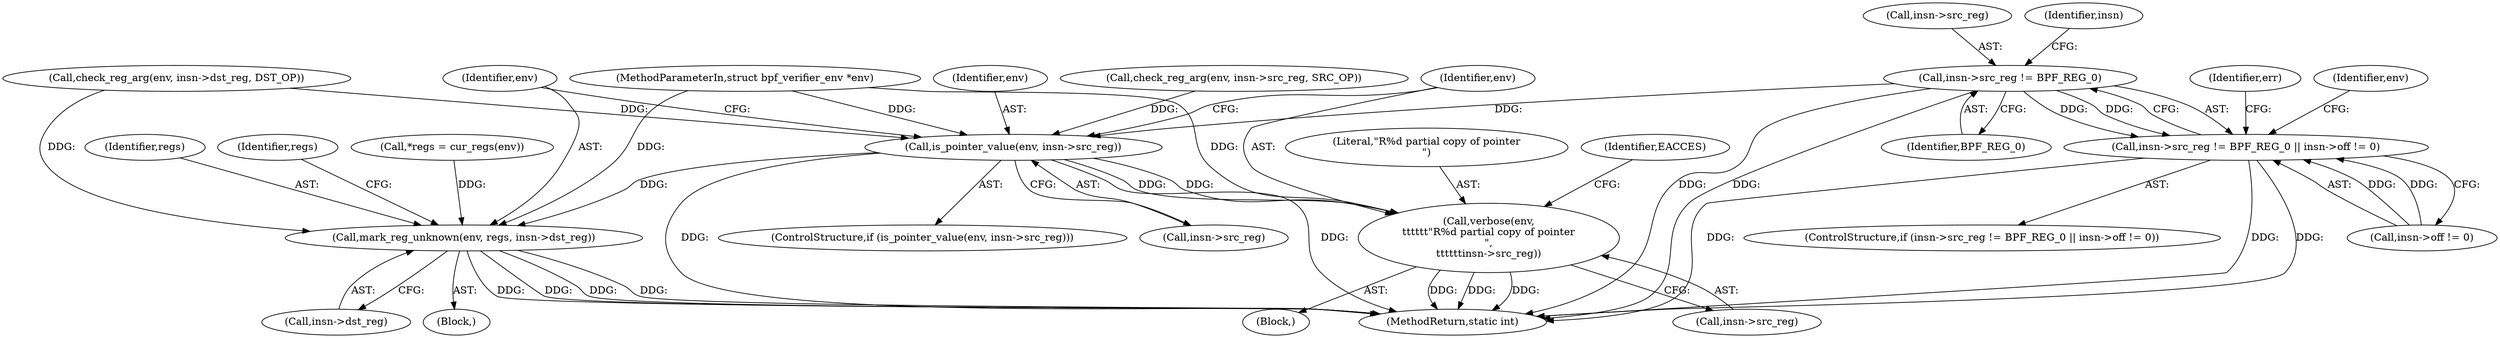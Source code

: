 digraph "0_linux_0c17d1d2c61936401f4702e1846e2c19b200f958_0@pointer" {
"1000310" [label="(Call,insn->src_reg != BPF_REG_0)"];
"1000309" [label="(Call,insn->src_reg != BPF_REG_0 || insn->off != 0)"];
"1000378" [label="(Call,is_pointer_value(env, insn->src_reg))"];
"1000384" [label="(Call,verbose(env,\n\t\t\t\t\t\t\"R%d partial copy of pointer\n\",\n\t\t\t\t\t\tinsn->src_reg))"];
"1000393" [label="(Call,mark_reg_unknown(env, regs, insn->dst_reg))"];
"1000385" [label="(Identifier,env)"];
"1000378" [label="(Call,is_pointer_value(env, insn->src_reg))"];
"1000329" [label="(Call,check_reg_arg(env, insn->dst_reg, DST_OP))"];
"1000651" [label="(MethodReturn,static int)"];
"1000309" [label="(Call,insn->src_reg != BPF_REG_0 || insn->off != 0)"];
"1000383" [label="(Block,)"];
"1000296" [label="(Call,check_reg_arg(env, insn->src_reg, SRC_OP))"];
"1000314" [label="(Identifier,BPF_REG_0)"];
"1000380" [label="(Call,insn->src_reg)"];
"1000386" [label="(Literal,\"R%d partial copy of pointer\n\")"];
"1000377" [label="(ControlStructure,if (is_pointer_value(env, insn->src_reg)))"];
"1000315" [label="(Call,insn->off != 0)"];
"1000311" [label="(Call,insn->src_reg)"];
"1000395" [label="(Identifier,regs)"];
"1000392" [label="(Identifier,EACCES)"];
"1000402" [label="(Identifier,regs)"];
"1000328" [label="(Identifier,err)"];
"1000117" [label="(Call,*regs = cur_regs(env))"];
"1000376" [label="(Block,)"];
"1000384" [label="(Call,verbose(env,\n\t\t\t\t\t\t\"R%d partial copy of pointer\n\",\n\t\t\t\t\t\tinsn->src_reg))"];
"1000387" [label="(Call,insn->src_reg)"];
"1000113" [label="(MethodParameterIn,struct bpf_verifier_env *env)"];
"1000396" [label="(Call,insn->dst_reg)"];
"1000317" [label="(Identifier,insn)"];
"1000308" [label="(ControlStructure,if (insn->src_reg != BPF_REG_0 || insn->off != 0))"];
"1000394" [label="(Identifier,env)"];
"1000393" [label="(Call,mark_reg_unknown(env, regs, insn->dst_reg))"];
"1000322" [label="(Identifier,env)"];
"1000379" [label="(Identifier,env)"];
"1000310" [label="(Call,insn->src_reg != BPF_REG_0)"];
"1000310" -> "1000309"  [label="AST: "];
"1000310" -> "1000314"  [label="CFG: "];
"1000311" -> "1000310"  [label="AST: "];
"1000314" -> "1000310"  [label="AST: "];
"1000317" -> "1000310"  [label="CFG: "];
"1000309" -> "1000310"  [label="CFG: "];
"1000310" -> "1000651"  [label="DDG: "];
"1000310" -> "1000651"  [label="DDG: "];
"1000310" -> "1000309"  [label="DDG: "];
"1000310" -> "1000309"  [label="DDG: "];
"1000310" -> "1000378"  [label="DDG: "];
"1000309" -> "1000308"  [label="AST: "];
"1000309" -> "1000315"  [label="CFG: "];
"1000315" -> "1000309"  [label="AST: "];
"1000322" -> "1000309"  [label="CFG: "];
"1000328" -> "1000309"  [label="CFG: "];
"1000309" -> "1000651"  [label="DDG: "];
"1000309" -> "1000651"  [label="DDG: "];
"1000309" -> "1000651"  [label="DDG: "];
"1000315" -> "1000309"  [label="DDG: "];
"1000315" -> "1000309"  [label="DDG: "];
"1000378" -> "1000377"  [label="AST: "];
"1000378" -> "1000380"  [label="CFG: "];
"1000379" -> "1000378"  [label="AST: "];
"1000380" -> "1000378"  [label="AST: "];
"1000385" -> "1000378"  [label="CFG: "];
"1000394" -> "1000378"  [label="CFG: "];
"1000378" -> "1000651"  [label="DDG: "];
"1000378" -> "1000651"  [label="DDG: "];
"1000329" -> "1000378"  [label="DDG: "];
"1000113" -> "1000378"  [label="DDG: "];
"1000296" -> "1000378"  [label="DDG: "];
"1000378" -> "1000384"  [label="DDG: "];
"1000378" -> "1000384"  [label="DDG: "];
"1000378" -> "1000393"  [label="DDG: "];
"1000384" -> "1000383"  [label="AST: "];
"1000384" -> "1000387"  [label="CFG: "];
"1000385" -> "1000384"  [label="AST: "];
"1000386" -> "1000384"  [label="AST: "];
"1000387" -> "1000384"  [label="AST: "];
"1000392" -> "1000384"  [label="CFG: "];
"1000384" -> "1000651"  [label="DDG: "];
"1000384" -> "1000651"  [label="DDG: "];
"1000384" -> "1000651"  [label="DDG: "];
"1000113" -> "1000384"  [label="DDG: "];
"1000393" -> "1000376"  [label="AST: "];
"1000393" -> "1000396"  [label="CFG: "];
"1000394" -> "1000393"  [label="AST: "];
"1000395" -> "1000393"  [label="AST: "];
"1000396" -> "1000393"  [label="AST: "];
"1000402" -> "1000393"  [label="CFG: "];
"1000393" -> "1000651"  [label="DDG: "];
"1000393" -> "1000651"  [label="DDG: "];
"1000393" -> "1000651"  [label="DDG: "];
"1000393" -> "1000651"  [label="DDG: "];
"1000113" -> "1000393"  [label="DDG: "];
"1000117" -> "1000393"  [label="DDG: "];
"1000329" -> "1000393"  [label="DDG: "];
}
